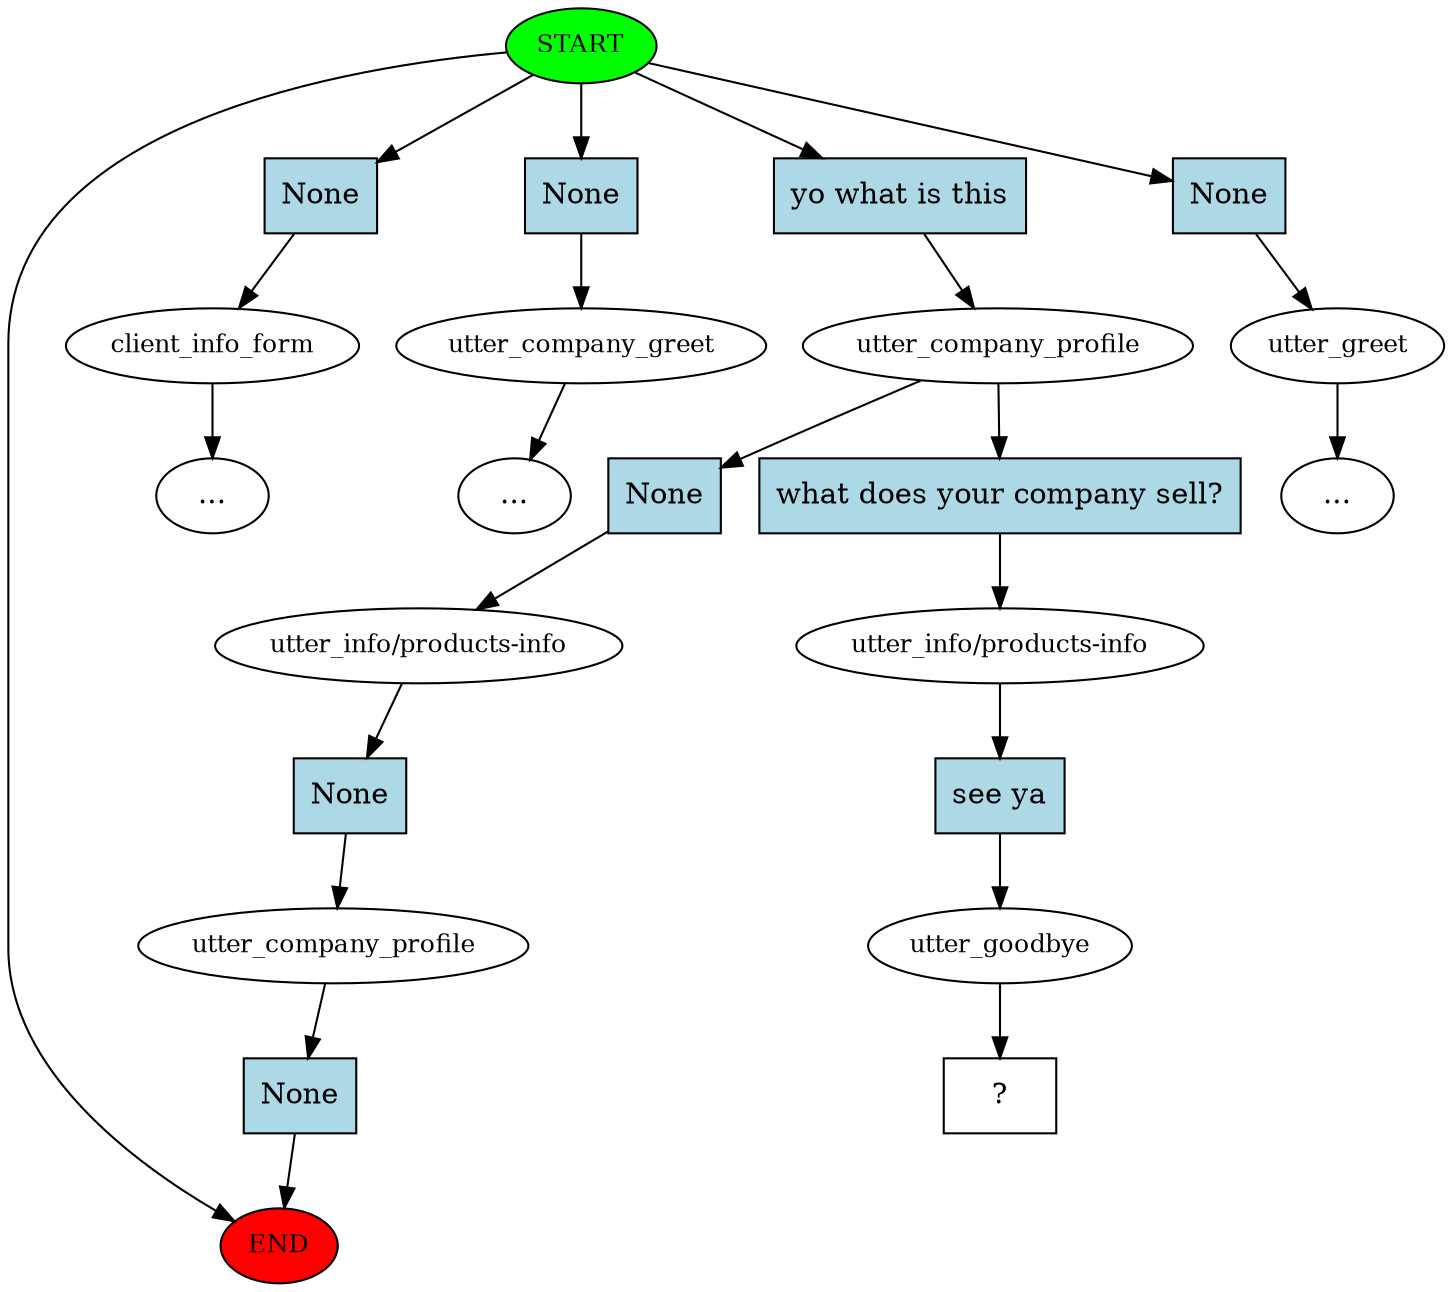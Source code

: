 digraph  {
0 [class="start active", fillcolor=green, fontsize=12, label=START, style=filled];
"-1" [class=end, fillcolor=red, fontsize=12, label=END, style=filled];
1 [class="", fontsize=12, label=client_info_form];
"-3" [class=ellipsis, label="..."];
2 [class="", fontsize=12, label=utter_company_greet];
3 [class=active, fontsize=12, label=utter_company_profile];
4 [class="", fontsize=12, label="utter_info/products-info"];
5 [class="", fontsize=12, label=utter_company_profile];
6 [class="", fontsize=12, label=utter_greet];
"-6" [class=ellipsis, label="..."];
"-10" [class=ellipsis, label="..."];
13 [class=active, fontsize=12, label="utter_info/products-info"];
14 [class=active, fontsize=12, label=utter_goodbye];
15 [class="intent dashed active", label="  ?  ", shape=rect];
16 [class=intent, fillcolor=lightblue, label=None, shape=rect, style=filled];
17 [class=intent, fillcolor=lightblue, label=None, shape=rect, style=filled];
18 [class="intent active", fillcolor=lightblue, label="yo what is this", shape=rect, style=filled];
19 [class=intent, fillcolor=lightblue, label=None, shape=rect, style=filled];
20 [class=intent, fillcolor=lightblue, label=None, shape=rect, style=filled];
21 [class="intent active", fillcolor=lightblue, label="what does your company sell?", shape=rect, style=filled];
22 [class=intent, fillcolor=lightblue, label=None, shape=rect, style=filled];
23 [class=intent, fillcolor=lightblue, label=None, shape=rect, style=filled];
24 [class="intent active", fillcolor=lightblue, label="see ya", shape=rect, style=filled];
0 -> "-1"  [class="", key=NONE, label=""];
0 -> 16  [class="", key=0];
0 -> 17  [class="", key=0];
0 -> 18  [class=active, key=0];
0 -> 19  [class="", key=0];
1 -> "-3"  [class="", key=NONE, label=""];
2 -> "-10"  [class="", key=NONE, label=""];
3 -> 20  [class="", key=0];
3 -> 21  [class=active, key=0];
4 -> 22  [class="", key=0];
5 -> 23  [class="", key=0];
6 -> "-6"  [class="", key=NONE, label=""];
13 -> 24  [class=active, key=0];
14 -> 15  [class=active, key=NONE, label=""];
16 -> 1  [class="", key=0];
17 -> 2  [class="", key=0];
18 -> 3  [class=active, key=0];
19 -> 6  [class="", key=0];
20 -> 4  [class="", key=0];
21 -> 13  [class=active, key=0];
22 -> 5  [class="", key=0];
23 -> "-1"  [class="", key=0];
24 -> 14  [class=active, key=0];
}
